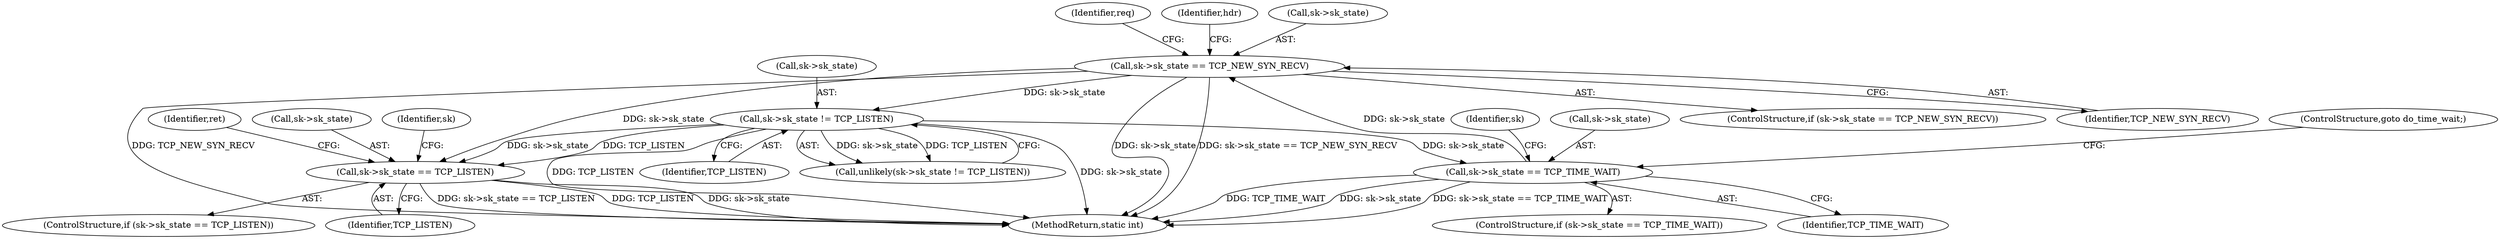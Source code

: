 digraph "0_linux_ac6e780070e30e4c35bd395acfe9191e6268bdd3_1@pointer" {
"1000352" [label="(Call,sk->sk_state == TCP_LISTEN)"];
"1000211" [label="(Call,sk->sk_state == TCP_NEW_SYN_RECV)"];
"1000204" [label="(Call,sk->sk_state == TCP_TIME_WAIT)"];
"1000245" [label="(Call,sk->sk_state != TCP_LISTEN)"];
"1000219" [label="(Identifier,req)"];
"1000245" [label="(Call,sk->sk_state != TCP_LISTEN)"];
"1000554" [label="(MethodReturn,static int)"];
"1000303" [label="(Identifier,hdr)"];
"1000365" [label="(Identifier,sk)"];
"1000213" [label="(Identifier,sk)"];
"1000205" [label="(Call,sk->sk_state)"];
"1000249" [label="(Identifier,TCP_LISTEN)"];
"1000208" [label="(Identifier,TCP_TIME_WAIT)"];
"1000209" [label="(ControlStructure,goto do_time_wait;)"];
"1000203" [label="(ControlStructure,if (sk->sk_state == TCP_TIME_WAIT))"];
"1000352" [label="(Call,sk->sk_state == TCP_LISTEN)"];
"1000210" [label="(ControlStructure,if (sk->sk_state == TCP_NEW_SYN_RECV))"];
"1000244" [label="(Call,unlikely(sk->sk_state != TCP_LISTEN))"];
"1000215" [label="(Identifier,TCP_NEW_SYN_RECV)"];
"1000246" [label="(Call,sk->sk_state)"];
"1000212" [label="(Call,sk->sk_state)"];
"1000351" [label="(ControlStructure,if (sk->sk_state == TCP_LISTEN))"];
"1000204" [label="(Call,sk->sk_state == TCP_TIME_WAIT)"];
"1000359" [label="(Identifier,ret)"];
"1000353" [label="(Call,sk->sk_state)"];
"1000356" [label="(Identifier,TCP_LISTEN)"];
"1000211" [label="(Call,sk->sk_state == TCP_NEW_SYN_RECV)"];
"1000352" -> "1000351"  [label="AST: "];
"1000352" -> "1000356"  [label="CFG: "];
"1000353" -> "1000352"  [label="AST: "];
"1000356" -> "1000352"  [label="AST: "];
"1000359" -> "1000352"  [label="CFG: "];
"1000365" -> "1000352"  [label="CFG: "];
"1000352" -> "1000554"  [label="DDG: TCP_LISTEN"];
"1000352" -> "1000554"  [label="DDG: sk->sk_state"];
"1000352" -> "1000554"  [label="DDG: sk->sk_state == TCP_LISTEN"];
"1000211" -> "1000352"  [label="DDG: sk->sk_state"];
"1000245" -> "1000352"  [label="DDG: sk->sk_state"];
"1000245" -> "1000352"  [label="DDG: TCP_LISTEN"];
"1000211" -> "1000210"  [label="AST: "];
"1000211" -> "1000215"  [label="CFG: "];
"1000212" -> "1000211"  [label="AST: "];
"1000215" -> "1000211"  [label="AST: "];
"1000219" -> "1000211"  [label="CFG: "];
"1000303" -> "1000211"  [label="CFG: "];
"1000211" -> "1000554"  [label="DDG: sk->sk_state"];
"1000211" -> "1000554"  [label="DDG: sk->sk_state == TCP_NEW_SYN_RECV"];
"1000211" -> "1000554"  [label="DDG: TCP_NEW_SYN_RECV"];
"1000204" -> "1000211"  [label="DDG: sk->sk_state"];
"1000211" -> "1000245"  [label="DDG: sk->sk_state"];
"1000204" -> "1000203"  [label="AST: "];
"1000204" -> "1000208"  [label="CFG: "];
"1000205" -> "1000204"  [label="AST: "];
"1000208" -> "1000204"  [label="AST: "];
"1000209" -> "1000204"  [label="CFG: "];
"1000213" -> "1000204"  [label="CFG: "];
"1000204" -> "1000554"  [label="DDG: TCP_TIME_WAIT"];
"1000204" -> "1000554"  [label="DDG: sk->sk_state"];
"1000204" -> "1000554"  [label="DDG: sk->sk_state == TCP_TIME_WAIT"];
"1000245" -> "1000204"  [label="DDG: sk->sk_state"];
"1000245" -> "1000244"  [label="AST: "];
"1000245" -> "1000249"  [label="CFG: "];
"1000246" -> "1000245"  [label="AST: "];
"1000249" -> "1000245"  [label="AST: "];
"1000244" -> "1000245"  [label="CFG: "];
"1000245" -> "1000554"  [label="DDG: sk->sk_state"];
"1000245" -> "1000554"  [label="DDG: TCP_LISTEN"];
"1000245" -> "1000244"  [label="DDG: sk->sk_state"];
"1000245" -> "1000244"  [label="DDG: TCP_LISTEN"];
}
